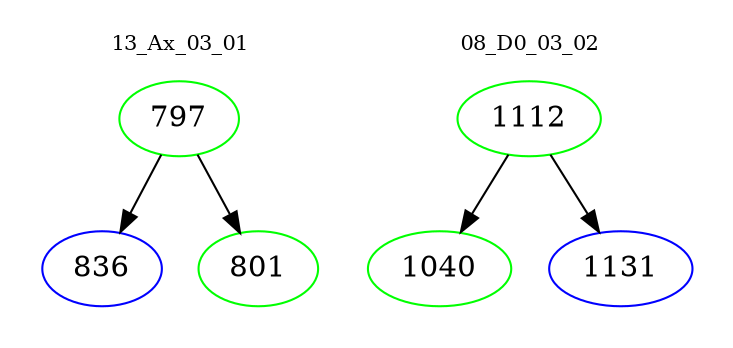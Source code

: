 digraph{
subgraph cluster_0 {
color = white
label = "13_Ax_03_01";
fontsize=10;
T0_797 [label="797", color="green"]
T0_797 -> T0_836 [color="black"]
T0_836 [label="836", color="blue"]
T0_797 -> T0_801 [color="black"]
T0_801 [label="801", color="green"]
}
subgraph cluster_1 {
color = white
label = "08_D0_03_02";
fontsize=10;
T1_1112 [label="1112", color="green"]
T1_1112 -> T1_1040 [color="black"]
T1_1040 [label="1040", color="green"]
T1_1112 -> T1_1131 [color="black"]
T1_1131 [label="1131", color="blue"]
}
}
